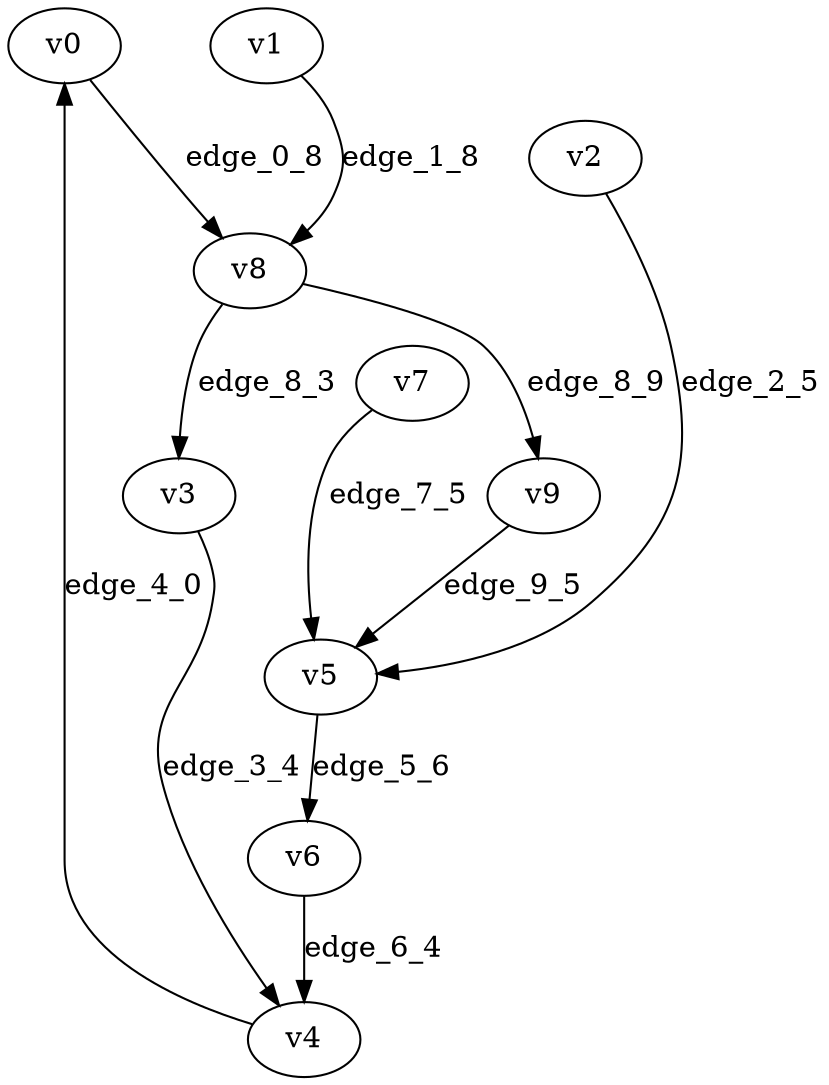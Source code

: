 digraph G {
    // Stochastic discounted game

    v0 [name="v0", player=0];
    v1 [name="v1", player=1];
    v2 [name="v2", player=0];
    v3 [name="v3", player=0];
    v4 [name="v4", player=-1];
    v5 [name="v5", player=-1];
    v6 [name="v6", player=1];
    v7 [name="v7", player=1];
    v8 [name="v8", player=-1];
    v9 [name="v9", player=1];

    v0 -> v8 [label="edge_0_8", weight=-2.626294, discount=0.345803];
    v1 -> v8 [label="edge_1_8", weight=-4.713186, discount=0.689777];
    v2 -> v5 [label="edge_2_5", weight=-8.992714, discount=0.456447];
    v3 -> v4 [label="edge_3_4", weight=-3.098571, discount=0.836794];
    v4 -> v0 [label="edge_4_0", probability=1.000000];
    v5 -> v6 [label="edge_5_6", probability=1.000000];
    v6 -> v4 [label="edge_6_4", weight=7.258952, discount=0.492422];
    v7 -> v5 [label="edge_7_5", weight=-3.017404, discount=0.821103];
    v8 -> v9 [label="edge_8_9", probability=0.330193];
    v8 -> v3 [label="edge_8_3", probability=0.669807];
    v9 -> v5 [label="edge_9_5", weight=-2.631889, discount=0.791982];
}